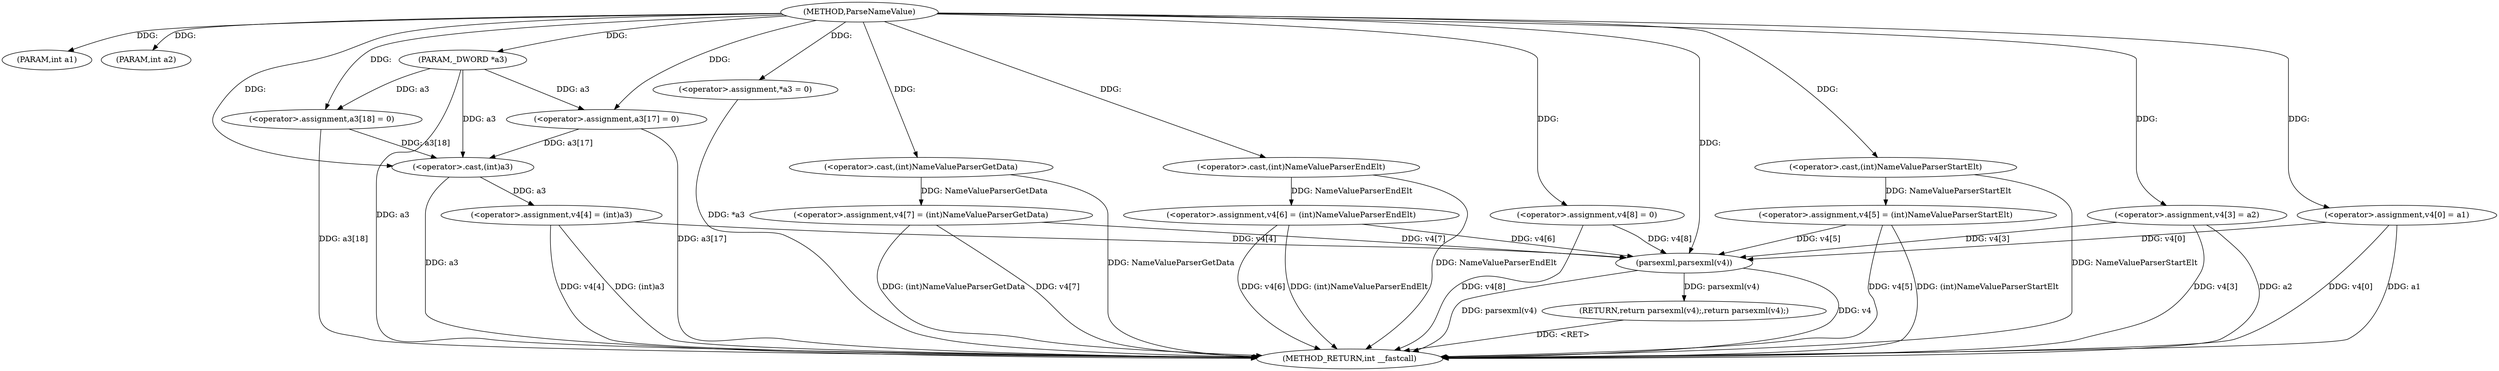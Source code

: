 digraph ParseNameValue {  
"1000102" [label = "(METHOD,ParseNameValue)" ]
"1000168" [label = "(METHOD_RETURN,int __fastcall)" ]
"1000103" [label = "(PARAM,int a1)" ]
"1000104" [label = "(PARAM,int a2)" ]
"1000105" [label = "(PARAM,_DWORD *a3)" ]
"1000108" [label = "(<operator>.assignment,a3[18] = 0)" ]
"1000113" [label = "(<operator>.assignment,a3[17] = 0)" ]
"1000118" [label = "(<operator>.assignment,*a3 = 0)" ]
"1000122" [label = "(<operator>.assignment,v4[7] = (int)NameValueParserGetData)" ]
"1000126" [label = "(<operator>.cast,(int)NameValueParserGetData)" ]
"1000129" [label = "(<operator>.assignment,v4[6] = (int)NameValueParserEndElt)" ]
"1000133" [label = "(<operator>.cast,(int)NameValueParserEndElt)" ]
"1000136" [label = "(<operator>.assignment,v4[5] = (int)NameValueParserStartElt)" ]
"1000140" [label = "(<operator>.cast,(int)NameValueParserStartElt)" ]
"1000143" [label = "(<operator>.assignment,v4[4] = (int)a3)" ]
"1000147" [label = "(<operator>.cast,(int)a3)" ]
"1000150" [label = "(<operator>.assignment,v4[3] = a2)" ]
"1000155" [label = "(<operator>.assignment,v4[0] = a1)" ]
"1000160" [label = "(<operator>.assignment,v4[8] = 0)" ]
"1000165" [label = "(RETURN,return parsexml(v4);,return parsexml(v4);)" ]
"1000166" [label = "(parsexml,parsexml(v4))" ]
  "1000165" -> "1000168"  [ label = "DDG: <RET>"] 
  "1000166" -> "1000168"  [ label = "DDG: v4"] 
  "1000118" -> "1000168"  [ label = "DDG: *a3"] 
  "1000129" -> "1000168"  [ label = "DDG: (int)NameValueParserEndElt"] 
  "1000155" -> "1000168"  [ label = "DDG: a1"] 
  "1000155" -> "1000168"  [ label = "DDG: v4[0]"] 
  "1000113" -> "1000168"  [ label = "DDG: a3[17]"] 
  "1000136" -> "1000168"  [ label = "DDG: (int)NameValueParserStartElt"] 
  "1000143" -> "1000168"  [ label = "DDG: v4[4]"] 
  "1000160" -> "1000168"  [ label = "DDG: v4[8]"] 
  "1000126" -> "1000168"  [ label = "DDG: NameValueParserGetData"] 
  "1000108" -> "1000168"  [ label = "DDG: a3[18]"] 
  "1000166" -> "1000168"  [ label = "DDG: parsexml(v4)"] 
  "1000140" -> "1000168"  [ label = "DDG: NameValueParserStartElt"] 
  "1000105" -> "1000168"  [ label = "DDG: a3"] 
  "1000136" -> "1000168"  [ label = "DDG: v4[5]"] 
  "1000129" -> "1000168"  [ label = "DDG: v4[6]"] 
  "1000147" -> "1000168"  [ label = "DDG: a3"] 
  "1000143" -> "1000168"  [ label = "DDG: (int)a3"] 
  "1000133" -> "1000168"  [ label = "DDG: NameValueParserEndElt"] 
  "1000122" -> "1000168"  [ label = "DDG: (int)NameValueParserGetData"] 
  "1000150" -> "1000168"  [ label = "DDG: a2"] 
  "1000122" -> "1000168"  [ label = "DDG: v4[7]"] 
  "1000150" -> "1000168"  [ label = "DDG: v4[3]"] 
  "1000102" -> "1000103"  [ label = "DDG: "] 
  "1000102" -> "1000104"  [ label = "DDG: "] 
  "1000102" -> "1000105"  [ label = "DDG: "] 
  "1000102" -> "1000108"  [ label = "DDG: "] 
  "1000105" -> "1000108"  [ label = "DDG: a3"] 
  "1000102" -> "1000113"  [ label = "DDG: "] 
  "1000105" -> "1000113"  [ label = "DDG: a3"] 
  "1000102" -> "1000118"  [ label = "DDG: "] 
  "1000126" -> "1000122"  [ label = "DDG: NameValueParserGetData"] 
  "1000102" -> "1000126"  [ label = "DDG: "] 
  "1000133" -> "1000129"  [ label = "DDG: NameValueParserEndElt"] 
  "1000102" -> "1000133"  [ label = "DDG: "] 
  "1000140" -> "1000136"  [ label = "DDG: NameValueParserStartElt"] 
  "1000102" -> "1000140"  [ label = "DDG: "] 
  "1000147" -> "1000143"  [ label = "DDG: a3"] 
  "1000108" -> "1000147"  [ label = "DDG: a3[18]"] 
  "1000113" -> "1000147"  [ label = "DDG: a3[17]"] 
  "1000105" -> "1000147"  [ label = "DDG: a3"] 
  "1000102" -> "1000147"  [ label = "DDG: "] 
  "1000102" -> "1000150"  [ label = "DDG: "] 
  "1000102" -> "1000155"  [ label = "DDG: "] 
  "1000102" -> "1000160"  [ label = "DDG: "] 
  "1000166" -> "1000165"  [ label = "DDG: parsexml(v4)"] 
  "1000155" -> "1000166"  [ label = "DDG: v4[0]"] 
  "1000122" -> "1000166"  [ label = "DDG: v4[7]"] 
  "1000150" -> "1000166"  [ label = "DDG: v4[3]"] 
  "1000143" -> "1000166"  [ label = "DDG: v4[4]"] 
  "1000160" -> "1000166"  [ label = "DDG: v4[8]"] 
  "1000136" -> "1000166"  [ label = "DDG: v4[5]"] 
  "1000129" -> "1000166"  [ label = "DDG: v4[6]"] 
  "1000102" -> "1000166"  [ label = "DDG: "] 
}
